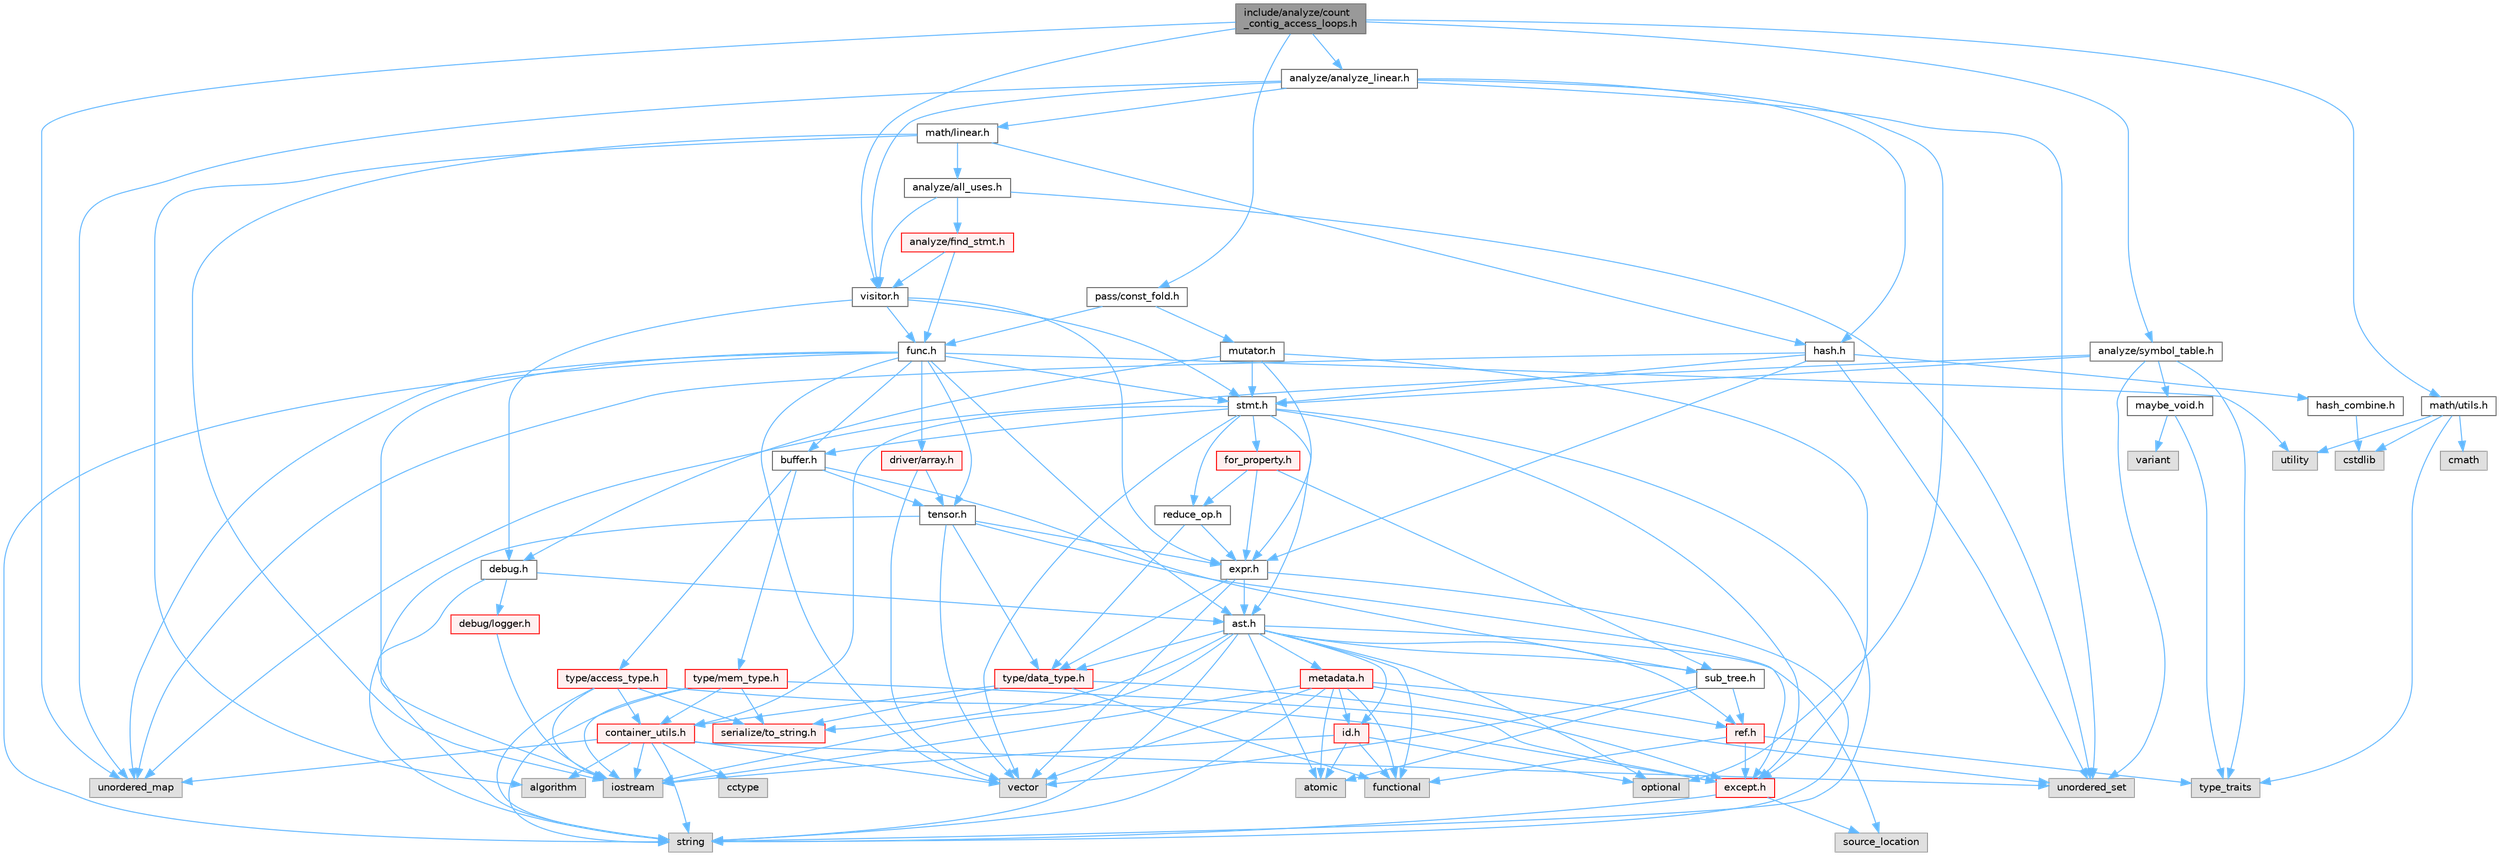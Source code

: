 digraph "include/analyze/count_contig_access_loops.h"
{
 // LATEX_PDF_SIZE
  bgcolor="transparent";
  edge [fontname=Helvetica,fontsize=10,labelfontname=Helvetica,labelfontsize=10];
  node [fontname=Helvetica,fontsize=10,shape=box,height=0.2,width=0.4];
  Node1 [label="include/analyze/count\l_contig_access_loops.h",height=0.2,width=0.4,color="gray40", fillcolor="grey60", style="filled", fontcolor="black",tooltip=" "];
  Node1 -> Node2 [color="steelblue1",style="solid"];
  Node2 [label="unordered_map",height=0.2,width=0.4,color="grey60", fillcolor="#E0E0E0", style="filled",tooltip=" "];
  Node1 -> Node3 [color="steelblue1",style="solid"];
  Node3 [label="analyze/analyze_linear.h",height=0.2,width=0.4,color="grey40", fillcolor="white", style="filled",URL="$analyze__linear_8h.html",tooltip=" "];
  Node3 -> Node4 [color="steelblue1",style="solid"];
  Node4 [label="optional",height=0.2,width=0.4,color="grey60", fillcolor="#E0E0E0", style="filled",tooltip=" "];
  Node3 -> Node2 [color="steelblue1",style="solid"];
  Node3 -> Node5 [color="steelblue1",style="solid"];
  Node5 [label="unordered_set",height=0.2,width=0.4,color="grey60", fillcolor="#E0E0E0", style="filled",tooltip=" "];
  Node3 -> Node6 [color="steelblue1",style="solid"];
  Node6 [label="hash.h",height=0.2,width=0.4,color="grey40", fillcolor="white", style="filled",URL="$hash_8h.html",tooltip=" "];
  Node6 -> Node2 [color="steelblue1",style="solid"];
  Node6 -> Node5 [color="steelblue1",style="solid"];
  Node6 -> Node7 [color="steelblue1",style="solid"];
  Node7 [label="expr.h",height=0.2,width=0.4,color="grey40", fillcolor="white", style="filled",URL="$expr_8h.html",tooltip=" "];
  Node7 -> Node8 [color="steelblue1",style="solid"];
  Node8 [label="string",height=0.2,width=0.4,color="grey60", fillcolor="#E0E0E0", style="filled",tooltip=" "];
  Node7 -> Node9 [color="steelblue1",style="solid"];
  Node9 [label="vector",height=0.2,width=0.4,color="grey60", fillcolor="#E0E0E0", style="filled",tooltip=" "];
  Node7 -> Node10 [color="steelblue1",style="solid"];
  Node10 [label="ast.h",height=0.2,width=0.4,color="grey40", fillcolor="white", style="filled",URL="$ast_8h.html",tooltip=" "];
  Node10 -> Node11 [color="steelblue1",style="solid"];
  Node11 [label="atomic",height=0.2,width=0.4,color="grey60", fillcolor="#E0E0E0", style="filled",tooltip=" "];
  Node10 -> Node12 [color="steelblue1",style="solid"];
  Node12 [label="functional",height=0.2,width=0.4,color="grey60", fillcolor="#E0E0E0", style="filled",tooltip=" "];
  Node10 -> Node13 [color="steelblue1",style="solid"];
  Node13 [label="iostream",height=0.2,width=0.4,color="grey60", fillcolor="#E0E0E0", style="filled",tooltip=" "];
  Node10 -> Node4 [color="steelblue1",style="solid"];
  Node10 -> Node14 [color="steelblue1",style="solid"];
  Node14 [label="source_location",height=0.2,width=0.4,color="grey60", fillcolor="#E0E0E0", style="filled",tooltip=" "];
  Node10 -> Node8 [color="steelblue1",style="solid"];
  Node10 -> Node15 [color="steelblue1",style="solid"];
  Node15 [label="id.h",height=0.2,width=0.4,color="red", fillcolor="#FFF0F0", style="filled",URL="$id_8h.html",tooltip=" "];
  Node15 -> Node11 [color="steelblue1",style="solid"];
  Node15 -> Node12 [color="steelblue1",style="solid"];
  Node15 -> Node13 [color="steelblue1",style="solid"];
  Node15 -> Node4 [color="steelblue1",style="solid"];
  Node10 -> Node17 [color="steelblue1",style="solid"];
  Node17 [label="metadata.h",height=0.2,width=0.4,color="red", fillcolor="#FFF0F0", style="filled",URL="$metadata_8h.html",tooltip=" "];
  Node17 -> Node11 [color="steelblue1",style="solid"];
  Node17 -> Node12 [color="steelblue1",style="solid"];
  Node17 -> Node13 [color="steelblue1",style="solid"];
  Node17 -> Node8 [color="steelblue1",style="solid"];
  Node17 -> Node5 [color="steelblue1",style="solid"];
  Node17 -> Node9 [color="steelblue1",style="solid"];
  Node17 -> Node15 [color="steelblue1",style="solid"];
  Node17 -> Node19 [color="steelblue1",style="solid"];
  Node19 [label="ref.h",height=0.2,width=0.4,color="red", fillcolor="#FFF0F0", style="filled",URL="$ref_8h.html",tooltip=" "];
  Node19 -> Node12 [color="steelblue1",style="solid"];
  Node19 -> Node21 [color="steelblue1",style="solid"];
  Node21 [label="type_traits",height=0.2,width=0.4,color="grey60", fillcolor="#E0E0E0", style="filled",tooltip=" "];
  Node19 -> Node25 [color="steelblue1",style="solid"];
  Node25 [label="except.h",height=0.2,width=0.4,color="red", fillcolor="#FFF0F0", style="filled",URL="$except_8h.html",tooltip=" "];
  Node25 -> Node14 [color="steelblue1",style="solid"];
  Node25 -> Node8 [color="steelblue1",style="solid"];
  Node10 -> Node19 [color="steelblue1",style="solid"];
  Node10 -> Node28 [color="steelblue1",style="solid"];
  Node28 [label="serialize/to_string.h",height=0.2,width=0.4,color="red", fillcolor="#FFF0F0", style="filled",URL="$to__string_8h.html",tooltip=" "];
  Node10 -> Node29 [color="steelblue1",style="solid"];
  Node29 [label="sub_tree.h",height=0.2,width=0.4,color="grey40", fillcolor="white", style="filled",URL="$sub__tree_8h.html",tooltip=" "];
  Node29 -> Node11 [color="steelblue1",style="solid"];
  Node29 -> Node9 [color="steelblue1",style="solid"];
  Node29 -> Node19 [color="steelblue1",style="solid"];
  Node10 -> Node30 [color="steelblue1",style="solid"];
  Node30 [label="type/data_type.h",height=0.2,width=0.4,color="red", fillcolor="#FFF0F0", style="filled",URL="$data__type_8h.html",tooltip=" "];
  Node30 -> Node12 [color="steelblue1",style="solid"];
  Node30 -> Node32 [color="steelblue1",style="solid"];
  Node32 [label="container_utils.h",height=0.2,width=0.4,color="red", fillcolor="#FFF0F0", style="filled",URL="$container__utils_8h.html",tooltip=" "];
  Node32 -> Node33 [color="steelblue1",style="solid"];
  Node33 [label="algorithm",height=0.2,width=0.4,color="grey60", fillcolor="#E0E0E0", style="filled",tooltip=" "];
  Node32 -> Node34 [color="steelblue1",style="solid"];
  Node34 [label="cctype",height=0.2,width=0.4,color="grey60", fillcolor="#E0E0E0", style="filled",tooltip=" "];
  Node32 -> Node13 [color="steelblue1",style="solid"];
  Node32 -> Node8 [color="steelblue1",style="solid"];
  Node32 -> Node2 [color="steelblue1",style="solid"];
  Node32 -> Node5 [color="steelblue1",style="solid"];
  Node32 -> Node9 [color="steelblue1",style="solid"];
  Node30 -> Node25 [color="steelblue1",style="solid"];
  Node30 -> Node28 [color="steelblue1",style="solid"];
  Node7 -> Node30 [color="steelblue1",style="solid"];
  Node6 -> Node39 [color="steelblue1",style="solid"];
  Node39 [label="hash_combine.h",height=0.2,width=0.4,color="grey40", fillcolor="white", style="filled",URL="$hash__combine_8h.html",tooltip=" "];
  Node39 -> Node24 [color="steelblue1",style="solid"];
  Node24 [label="cstdlib",height=0.2,width=0.4,color="grey60", fillcolor="#E0E0E0", style="filled",tooltip=" "];
  Node6 -> Node40 [color="steelblue1",style="solid"];
  Node40 [label="stmt.h",height=0.2,width=0.4,color="grey40", fillcolor="white", style="filled",URL="$stmt_8h.html",tooltip=" "];
  Node40 -> Node8 [color="steelblue1",style="solid"];
  Node40 -> Node9 [color="steelblue1",style="solid"];
  Node40 -> Node10 [color="steelblue1",style="solid"];
  Node40 -> Node41 [color="steelblue1",style="solid"];
  Node41 [label="buffer.h",height=0.2,width=0.4,color="grey40", fillcolor="white", style="filled",URL="$buffer_8h.html",tooltip=" "];
  Node41 -> Node29 [color="steelblue1",style="solid"];
  Node41 -> Node42 [color="steelblue1",style="solid"];
  Node42 [label="tensor.h",height=0.2,width=0.4,color="grey40", fillcolor="white", style="filled",URL="$tensor_8h.html",tooltip=" "];
  Node42 -> Node8 [color="steelblue1",style="solid"];
  Node42 -> Node9 [color="steelblue1",style="solid"];
  Node42 -> Node25 [color="steelblue1",style="solid"];
  Node42 -> Node7 [color="steelblue1",style="solid"];
  Node42 -> Node30 [color="steelblue1",style="solid"];
  Node41 -> Node43 [color="steelblue1",style="solid"];
  Node43 [label="type/access_type.h",height=0.2,width=0.4,color="red", fillcolor="#FFF0F0", style="filled",URL="$access__type_8h.html",tooltip=" "];
  Node43 -> Node13 [color="steelblue1",style="solid"];
  Node43 -> Node8 [color="steelblue1",style="solid"];
  Node43 -> Node32 [color="steelblue1",style="solid"];
  Node43 -> Node25 [color="steelblue1",style="solid"];
  Node43 -> Node28 [color="steelblue1",style="solid"];
  Node41 -> Node44 [color="steelblue1",style="solid"];
  Node44 [label="type/mem_type.h",height=0.2,width=0.4,color="red", fillcolor="#FFF0F0", style="filled",URL="$mem__type_8h.html",tooltip=" "];
  Node44 -> Node13 [color="steelblue1",style="solid"];
  Node44 -> Node8 [color="steelblue1",style="solid"];
  Node44 -> Node32 [color="steelblue1",style="solid"];
  Node44 -> Node25 [color="steelblue1",style="solid"];
  Node44 -> Node28 [color="steelblue1",style="solid"];
  Node40 -> Node32 [color="steelblue1",style="solid"];
  Node40 -> Node25 [color="steelblue1",style="solid"];
  Node40 -> Node45 [color="steelblue1",style="solid"];
  Node45 [label="for_property.h",height=0.2,width=0.4,color="red", fillcolor="#FFF0F0", style="filled",URL="$for__property_8h.html",tooltip=" "];
  Node45 -> Node7 [color="steelblue1",style="solid"];
  Node45 -> Node48 [color="steelblue1",style="solid"];
  Node48 [label="reduce_op.h",height=0.2,width=0.4,color="grey40", fillcolor="white", style="filled",URL="$reduce__op_8h.html",tooltip=" "];
  Node48 -> Node7 [color="steelblue1",style="solid"];
  Node48 -> Node30 [color="steelblue1",style="solid"];
  Node45 -> Node29 [color="steelblue1",style="solid"];
  Node40 -> Node48 [color="steelblue1",style="solid"];
  Node3 -> Node49 [color="steelblue1",style="solid"];
  Node49 [label="math/linear.h",height=0.2,width=0.4,color="grey40", fillcolor="white", style="filled",URL="$linear_8h.html",tooltip=" "];
  Node49 -> Node33 [color="steelblue1",style="solid"];
  Node49 -> Node13 [color="steelblue1",style="solid"];
  Node49 -> Node50 [color="steelblue1",style="solid"];
  Node50 [label="analyze/all_uses.h",height=0.2,width=0.4,color="grey40", fillcolor="white", style="filled",URL="$all__uses_8h.html",tooltip=" "];
  Node50 -> Node5 [color="steelblue1",style="solid"];
  Node50 -> Node51 [color="steelblue1",style="solid"];
  Node51 [label="analyze/find_stmt.h",height=0.2,width=0.4,color="red", fillcolor="#FFF0F0", style="filled",URL="$find__stmt_8h.html",tooltip=" "];
  Node51 -> Node52 [color="steelblue1",style="solid"];
  Node52 [label="func.h",height=0.2,width=0.4,color="grey40", fillcolor="white", style="filled",URL="$func_8h.html",tooltip=" "];
  Node52 -> Node13 [color="steelblue1",style="solid"];
  Node52 -> Node8 [color="steelblue1",style="solid"];
  Node52 -> Node2 [color="steelblue1",style="solid"];
  Node52 -> Node53 [color="steelblue1",style="solid"];
  Node53 [label="utility",height=0.2,width=0.4,color="grey60", fillcolor="#E0E0E0", style="filled",tooltip=" "];
  Node52 -> Node9 [color="steelblue1",style="solid"];
  Node52 -> Node10 [color="steelblue1",style="solid"];
  Node52 -> Node41 [color="steelblue1",style="solid"];
  Node52 -> Node54 [color="steelblue1",style="solid"];
  Node54 [label="driver/array.h",height=0.2,width=0.4,color="red", fillcolor="#FFF0F0", style="filled",URL="$array_8h.html",tooltip=" "];
  Node54 -> Node9 [color="steelblue1",style="solid"];
  Node54 -> Node42 [color="steelblue1",style="solid"];
  Node52 -> Node40 [color="steelblue1",style="solid"];
  Node52 -> Node42 [color="steelblue1",style="solid"];
  Node51 -> Node59 [color="steelblue1",style="solid"];
  Node59 [label="visitor.h",height=0.2,width=0.4,color="grey40", fillcolor="white", style="filled",URL="$visitor_8h.html",tooltip=" "];
  Node59 -> Node60 [color="steelblue1",style="solid"];
  Node60 [label="debug.h",height=0.2,width=0.4,color="grey40", fillcolor="white", style="filled",URL="$debug_8h.html",tooltip=" "];
  Node60 -> Node8 [color="steelblue1",style="solid"];
  Node60 -> Node10 [color="steelblue1",style="solid"];
  Node60 -> Node61 [color="steelblue1",style="solid"];
  Node61 [label="debug/logger.h",height=0.2,width=0.4,color="red", fillcolor="#FFF0F0", style="filled",URL="$logger_8h.html",tooltip=" "];
  Node61 -> Node13 [color="steelblue1",style="solid"];
  Node59 -> Node7 [color="steelblue1",style="solid"];
  Node59 -> Node52 [color="steelblue1",style="solid"];
  Node59 -> Node40 [color="steelblue1",style="solid"];
  Node50 -> Node59 [color="steelblue1",style="solid"];
  Node49 -> Node6 [color="steelblue1",style="solid"];
  Node3 -> Node59 [color="steelblue1",style="solid"];
  Node1 -> Node64 [color="steelblue1",style="solid"];
  Node64 [label="analyze/symbol_table.h",height=0.2,width=0.4,color="grey40", fillcolor="white", style="filled",URL="$symbol__table_8h.html",tooltip=" "];
  Node64 -> Node21 [color="steelblue1",style="solid"];
  Node64 -> Node2 [color="steelblue1",style="solid"];
  Node64 -> Node5 [color="steelblue1",style="solid"];
  Node64 -> Node65 [color="steelblue1",style="solid"];
  Node65 [label="maybe_void.h",height=0.2,width=0.4,color="grey40", fillcolor="white", style="filled",URL="$maybe__void_8h.html",tooltip=" "];
  Node65 -> Node21 [color="steelblue1",style="solid"];
  Node65 -> Node47 [color="steelblue1",style="solid"];
  Node47 [label="variant",height=0.2,width=0.4,color="grey60", fillcolor="#E0E0E0", style="filled",tooltip=" "];
  Node64 -> Node40 [color="steelblue1",style="solid"];
  Node1 -> Node66 [color="steelblue1",style="solid"];
  Node66 [label="math/utils.h",height=0.2,width=0.4,color="grey40", fillcolor="white", style="filled",URL="$utils_8h.html",tooltip=" "];
  Node66 -> Node67 [color="steelblue1",style="solid"];
  Node67 [label="cmath",height=0.2,width=0.4,color="grey60", fillcolor="#E0E0E0", style="filled",tooltip=" "];
  Node66 -> Node24 [color="steelblue1",style="solid"];
  Node66 -> Node21 [color="steelblue1",style="solid"];
  Node66 -> Node53 [color="steelblue1",style="solid"];
  Node1 -> Node68 [color="steelblue1",style="solid"];
  Node68 [label="pass/const_fold.h",height=0.2,width=0.4,color="grey40", fillcolor="white", style="filled",URL="$const__fold_8h.html",tooltip=" "];
  Node68 -> Node52 [color="steelblue1",style="solid"];
  Node68 -> Node69 [color="steelblue1",style="solid"];
  Node69 [label="mutator.h",height=0.2,width=0.4,color="grey40", fillcolor="white", style="filled",URL="$mutator_8h.html",tooltip=" "];
  Node69 -> Node60 [color="steelblue1",style="solid"];
  Node69 -> Node25 [color="steelblue1",style="solid"];
  Node69 -> Node7 [color="steelblue1",style="solid"];
  Node69 -> Node40 [color="steelblue1",style="solid"];
  Node1 -> Node59 [color="steelblue1",style="solid"];
}
